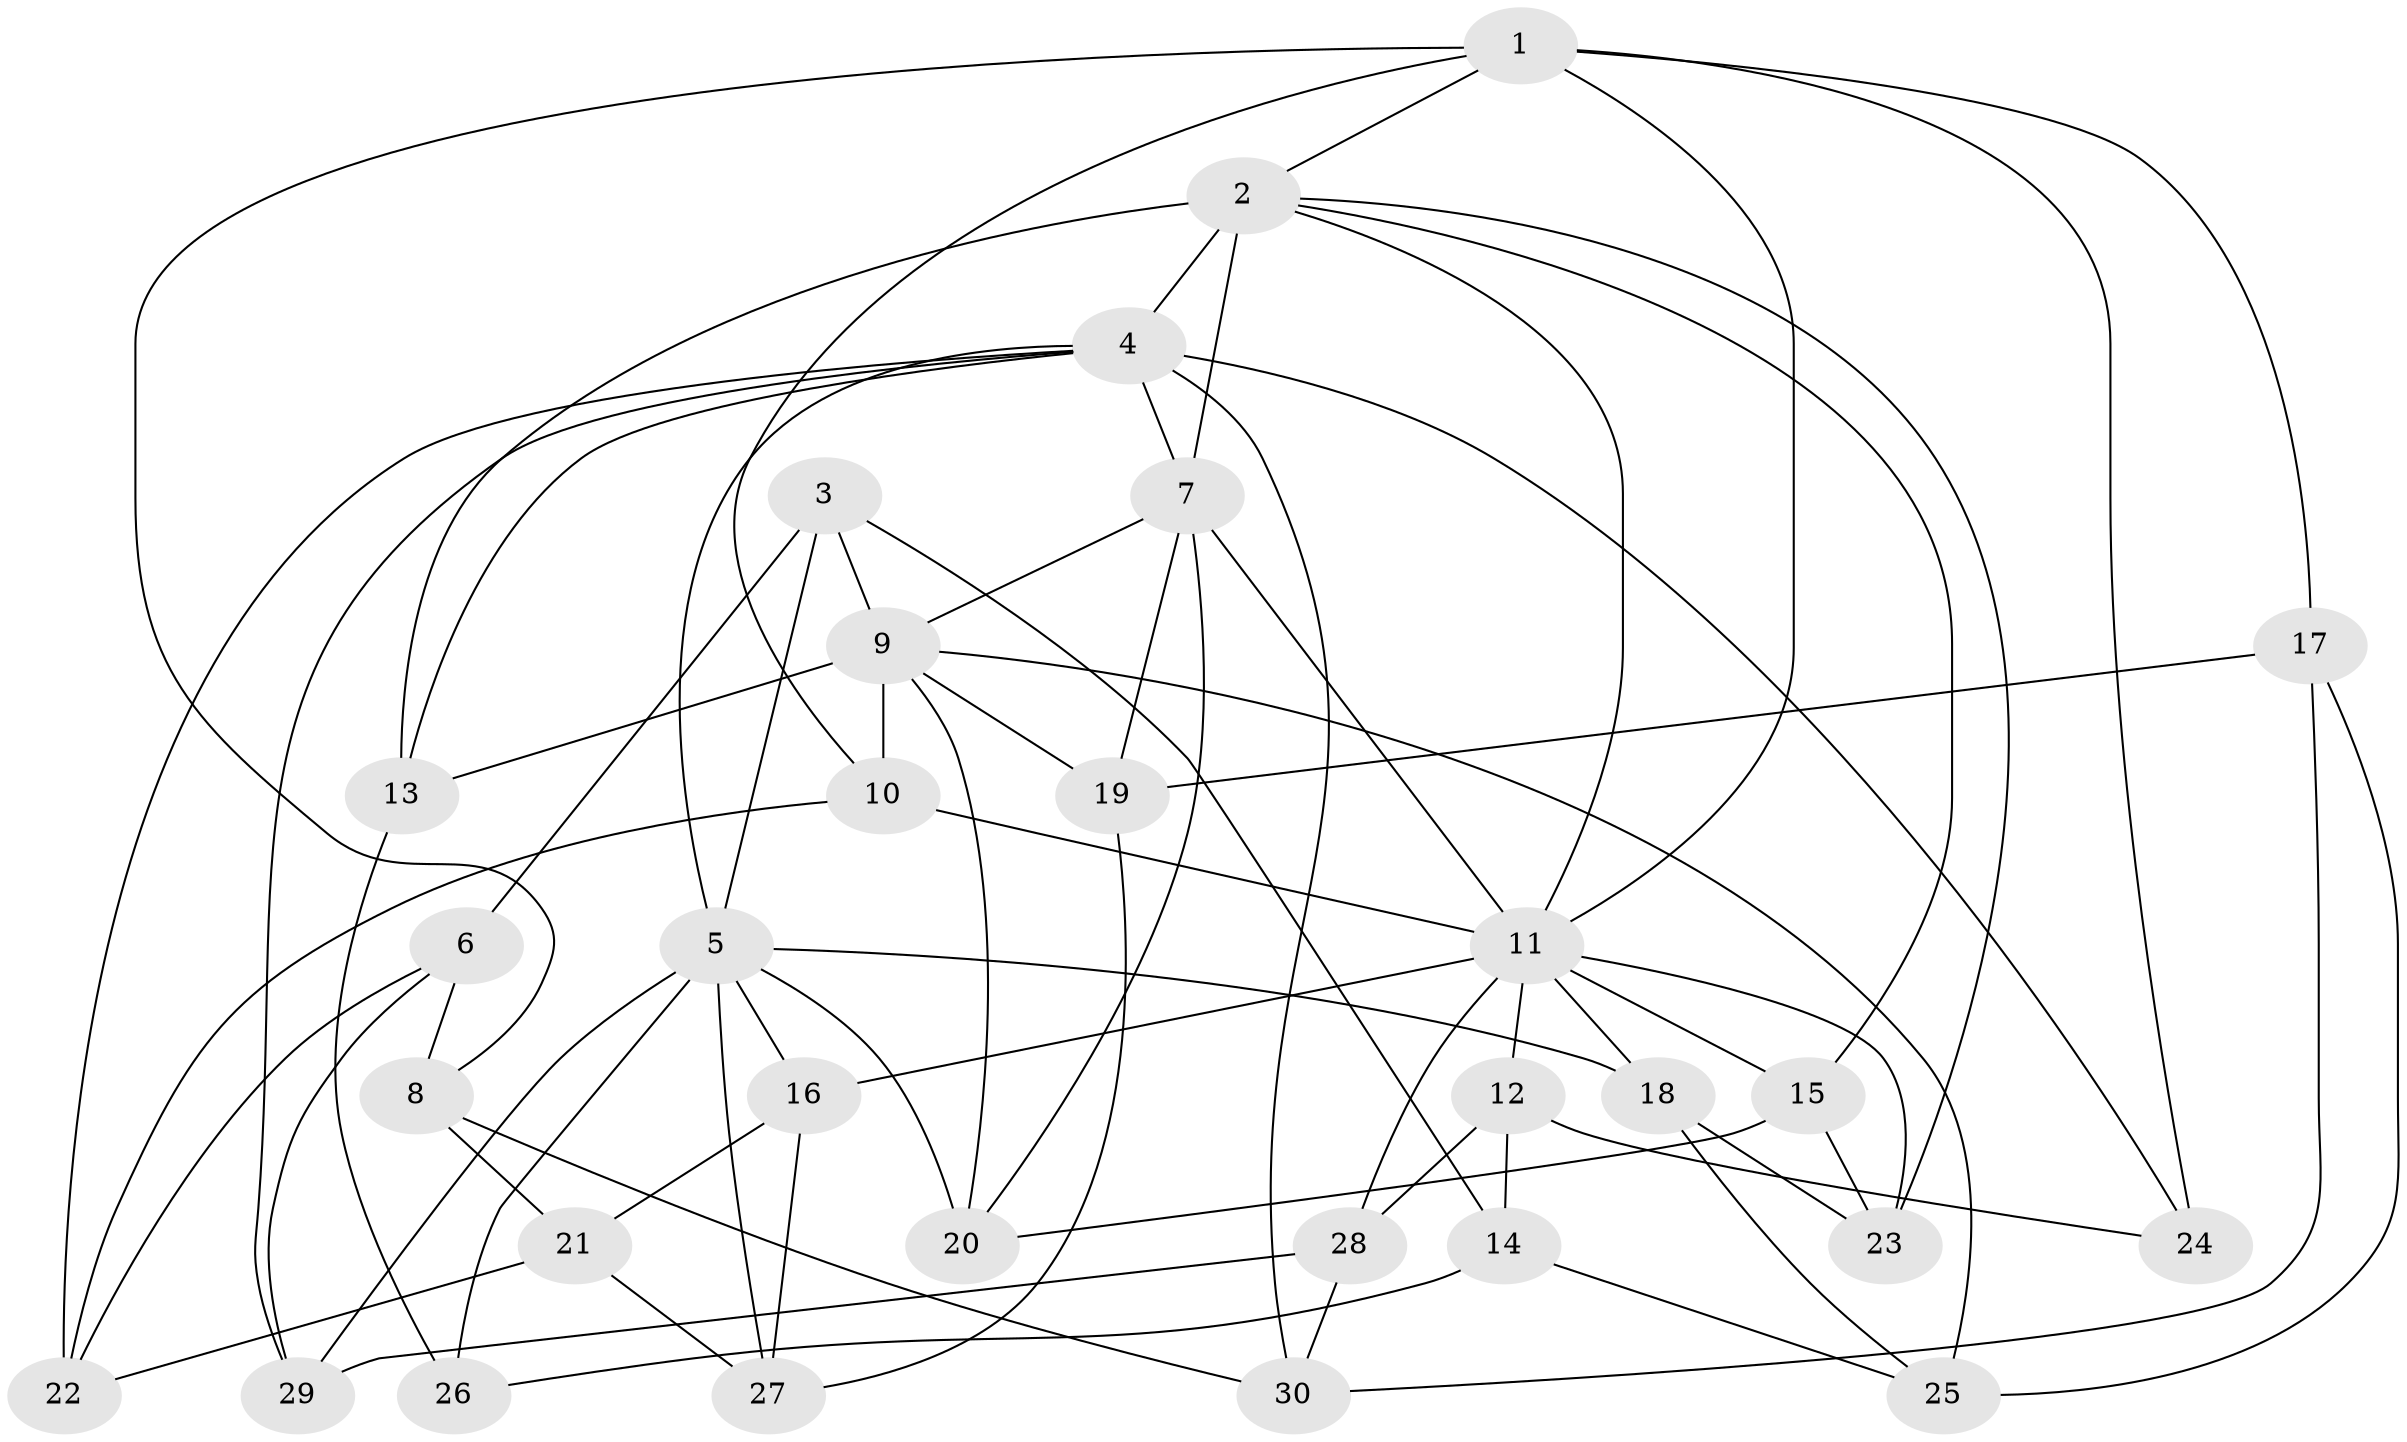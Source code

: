 // original degree distribution, {4: 1.0}
// Generated by graph-tools (version 1.1) at 2025/37/03/09/25 02:37:47]
// undirected, 30 vertices, 71 edges
graph export_dot {
graph [start="1"]
  node [color=gray90,style=filled];
  1;
  2;
  3;
  4;
  5;
  6;
  7;
  8;
  9;
  10;
  11;
  12;
  13;
  14;
  15;
  16;
  17;
  18;
  19;
  20;
  21;
  22;
  23;
  24;
  25;
  26;
  27;
  28;
  29;
  30;
  1 -- 2 [weight=1.0];
  1 -- 8 [weight=1.0];
  1 -- 10 [weight=1.0];
  1 -- 11 [weight=1.0];
  1 -- 17 [weight=1.0];
  1 -- 24 [weight=1.0];
  2 -- 4 [weight=1.0];
  2 -- 7 [weight=3.0];
  2 -- 11 [weight=1.0];
  2 -- 13 [weight=2.0];
  2 -- 15 [weight=1.0];
  2 -- 23 [weight=1.0];
  3 -- 5 [weight=1.0];
  3 -- 6 [weight=1.0];
  3 -- 9 [weight=1.0];
  3 -- 14 [weight=1.0];
  4 -- 5 [weight=1.0];
  4 -- 7 [weight=3.0];
  4 -- 13 [weight=2.0];
  4 -- 22 [weight=1.0];
  4 -- 24 [weight=2.0];
  4 -- 29 [weight=1.0];
  4 -- 30 [weight=1.0];
  5 -- 16 [weight=1.0];
  5 -- 18 [weight=1.0];
  5 -- 20 [weight=1.0];
  5 -- 26 [weight=1.0];
  5 -- 27 [weight=1.0];
  5 -- 29 [weight=1.0];
  6 -- 8 [weight=1.0];
  6 -- 22 [weight=1.0];
  6 -- 29 [weight=1.0];
  7 -- 9 [weight=1.0];
  7 -- 11 [weight=1.0];
  7 -- 19 [weight=1.0];
  7 -- 20 [weight=1.0];
  8 -- 21 [weight=1.0];
  8 -- 30 [weight=1.0];
  9 -- 10 [weight=3.0];
  9 -- 13 [weight=2.0];
  9 -- 19 [weight=1.0];
  9 -- 20 [weight=1.0];
  9 -- 25 [weight=1.0];
  10 -- 11 [weight=3.0];
  10 -- 22 [weight=1.0];
  11 -- 12 [weight=1.0];
  11 -- 15 [weight=1.0];
  11 -- 16 [weight=1.0];
  11 -- 18 [weight=1.0];
  11 -- 23 [weight=1.0];
  11 -- 28 [weight=1.0];
  12 -- 14 [weight=1.0];
  12 -- 24 [weight=1.0];
  12 -- 28 [weight=1.0];
  13 -- 26 [weight=2.0];
  14 -- 25 [weight=1.0];
  14 -- 26 [weight=1.0];
  15 -- 20 [weight=1.0];
  15 -- 23 [weight=1.0];
  16 -- 21 [weight=1.0];
  16 -- 27 [weight=1.0];
  17 -- 19 [weight=1.0];
  17 -- 25 [weight=1.0];
  17 -- 30 [weight=1.0];
  18 -- 23 [weight=1.0];
  18 -- 25 [weight=1.0];
  19 -- 27 [weight=1.0];
  21 -- 22 [weight=1.0];
  21 -- 27 [weight=1.0];
  28 -- 29 [weight=1.0];
  28 -- 30 [weight=1.0];
}
